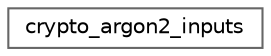 digraph "Graphical Class Hierarchy"
{
 // LATEX_PDF_SIZE
  bgcolor="transparent";
  edge [fontname=Helvetica,fontsize=10,labelfontname=Helvetica,labelfontsize=10];
  node [fontname=Helvetica,fontsize=10,shape=box,height=0.2,width=0.4];
  rankdir="LR";
  Node0 [id="Node000000",label="crypto_argon2_inputs",height=0.2,width=0.4,color="grey40", fillcolor="white", style="filled",URL="$structcrypto__argon2__inputs.html",tooltip=" "];
}
